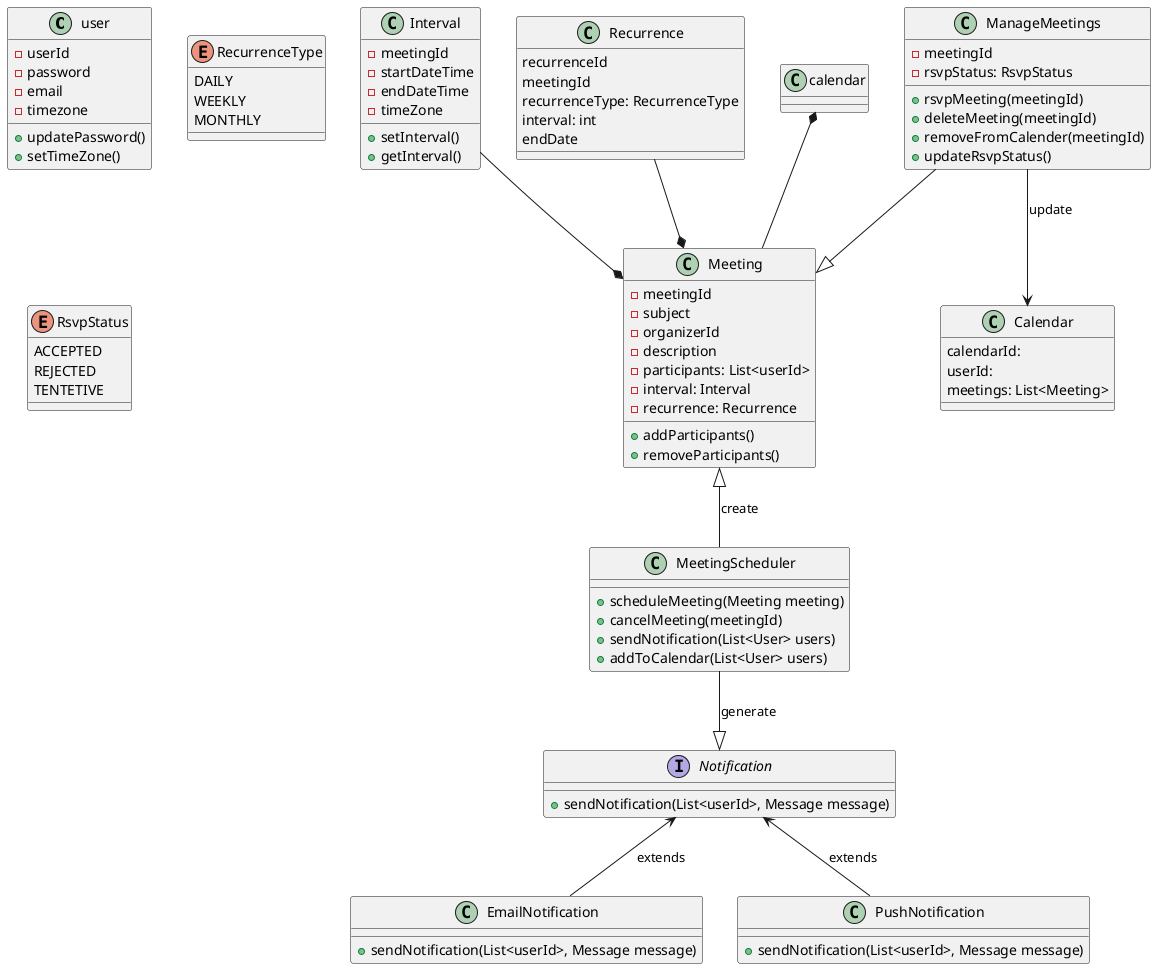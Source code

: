 
@startuml
'https://plantuml.com/use-case-diagram/salt

class user {
    - userId
    - password
    - email
    - timezone
    + updatePassword()
    + setTimeZone()
}

class Meeting {
    - meetingId
    - subject
    - organizerId
    - description
    - participants: List<userId>
    - interval: Interval
    - recurrence: Recurrence
    + addParticipants()
    + removeParticipants()
}

class Interval {
    - meetingId
    - startDateTime
    - endDateTime
    - timeZone
    + setInterval()
    + getInterval()
}

class Recurrence {
    recurrenceId
    meetingId
    recurrenceType: RecurrenceType
    interval: int
    endDate
}

enum RecurrenceType {
    DAILY
    WEEKLY
    MONTHLY
}

class Calendar {
    calendarId:
    userId:
    meetings: List<Meeting>
}

class MeetingScheduler {
    + scheduleMeeting(Meeting meeting)
    + cancelMeeting(meetingId)
    + sendNotification(List<User> users)
    + addToCalendar(List<User> users)
}

class ManageMeetings {
    - meetingId
    - rsvpStatus: RsvpStatus
    + rsvpMeeting(meetingId)
    + deleteMeeting(meetingId)
    + removeFromCalender(meetingId)
    + updateRsvpStatus()
}

enum RsvpStatus {
    ACCEPTED
    REJECTED
    TENTETIVE
}

interface Notification {
    + sendNotification(List<userId>, Message message)
}

class EmailNotification {
    + sendNotification(List<userId>, Message message)
}

class PushNotification {
    + sendNotification(List<userId>, Message message)
}

Notification <-- PushNotification : extends
Notification <-- EmailNotification : extends

Interval --* Meeting
Recurrence --* Meeting
calendar *-- Meeting
Meeting <|-- MeetingScheduler : create
MeetingScheduler --|> Notification : generate
ManageMeetings --> Calendar : update
ManageMeetings --|> Meeting

@enduml